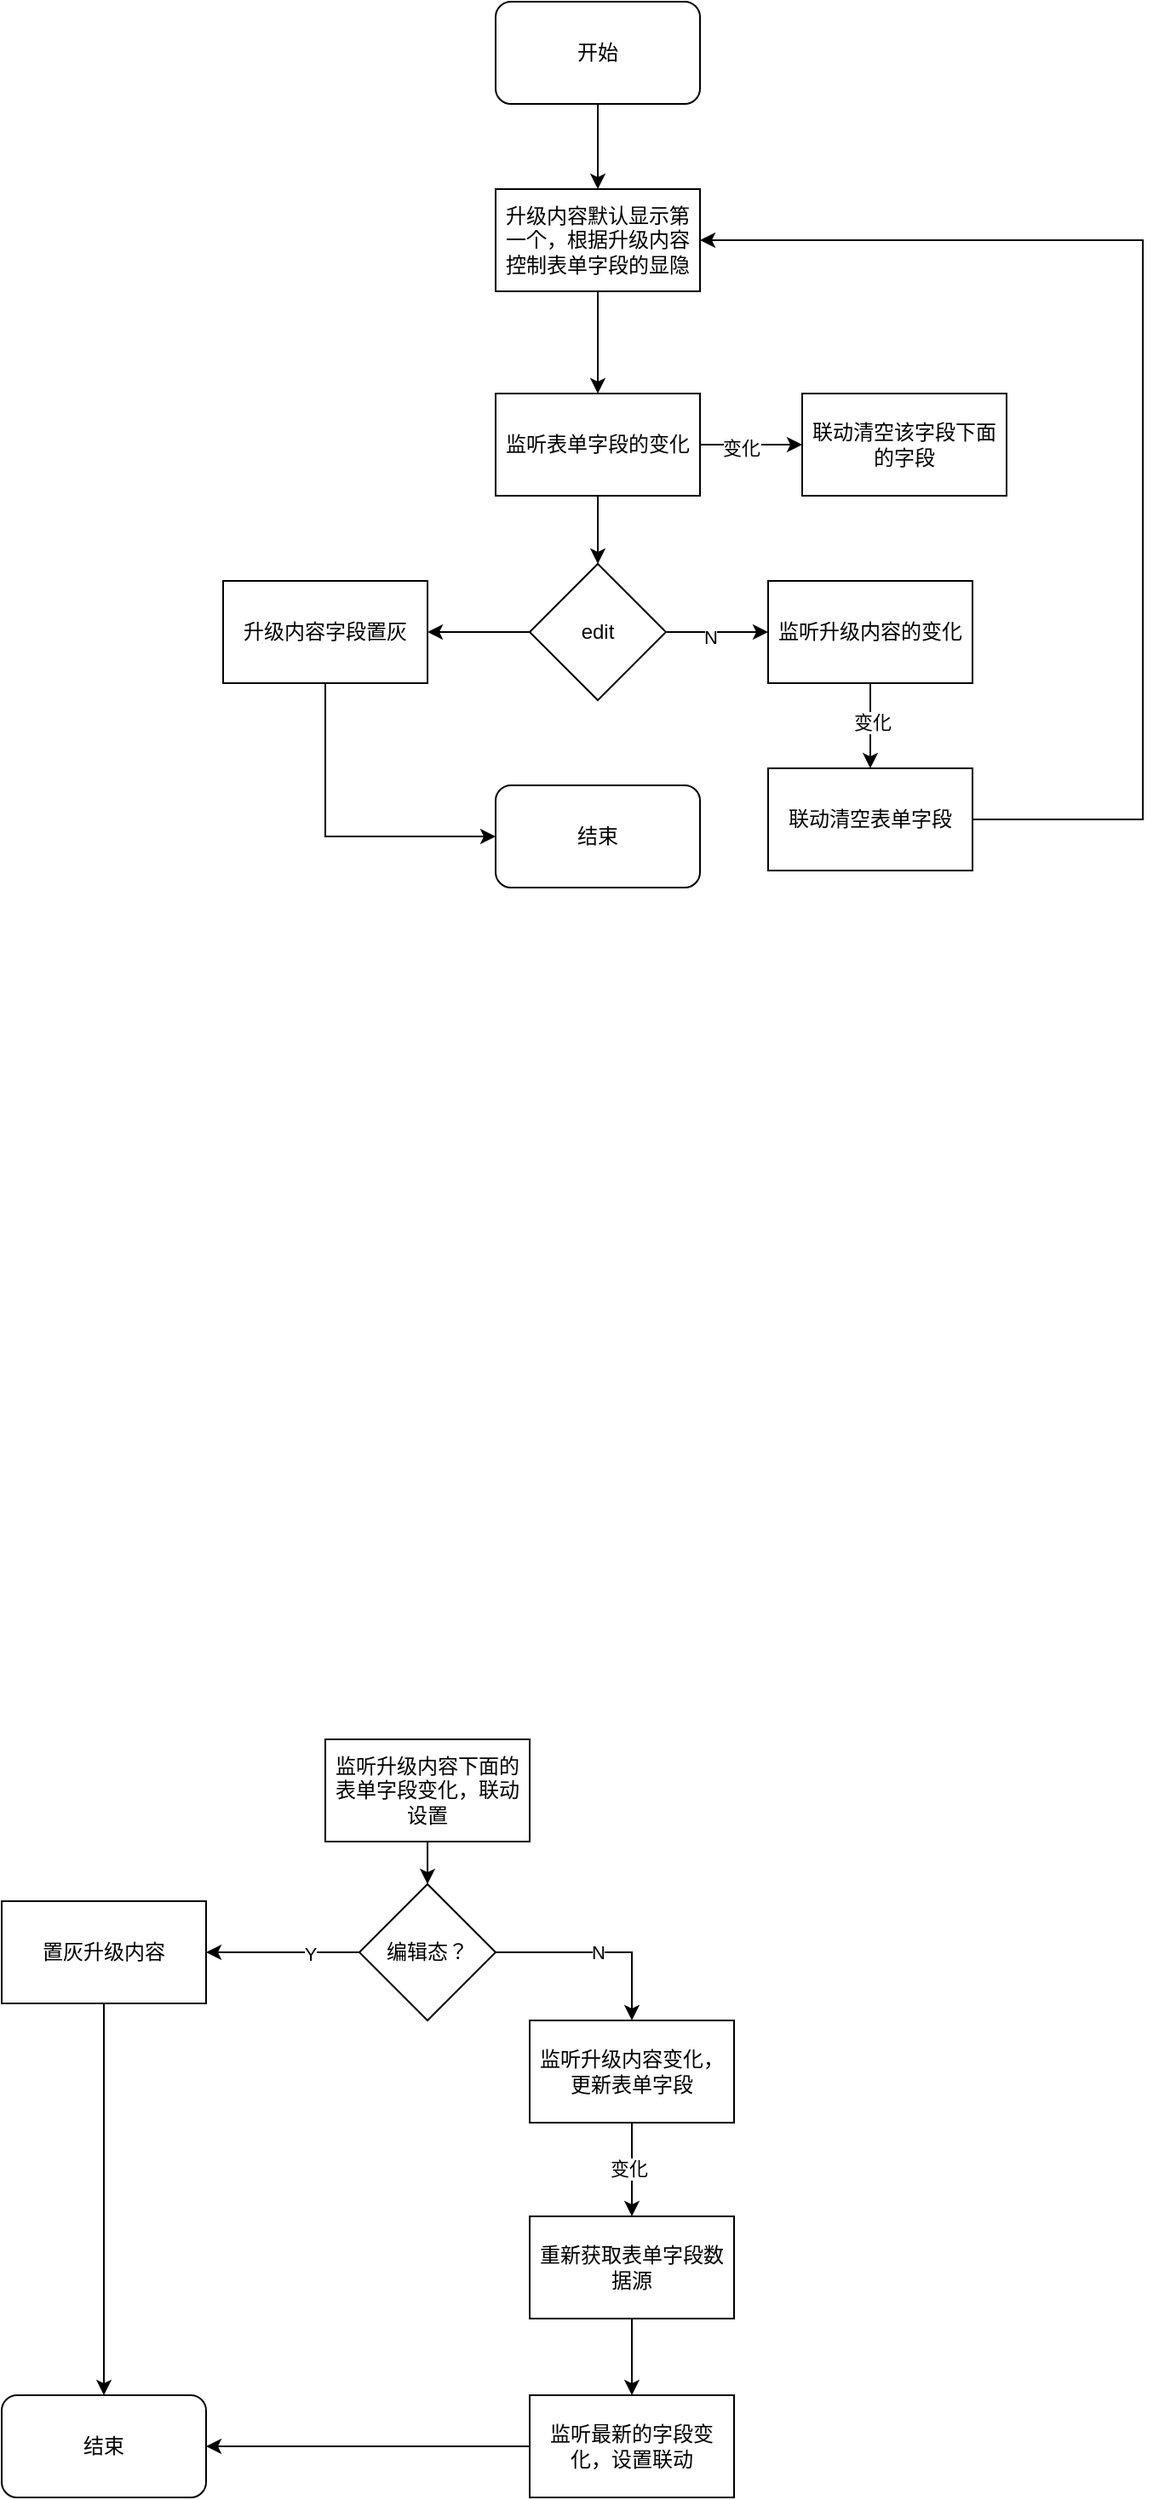 <mxfile version="14.2.6" type="github">
  <diagram id="lwPRI56Og8kvN0ic708M" name="第 1 页">
    <mxGraphModel dx="946" dy="614" grid="1" gridSize="10" guides="1" tooltips="1" connect="1" arrows="1" fold="1" page="1" pageScale="1" pageWidth="1827" pageHeight="1169" math="0" shadow="0">
      <root>
        <mxCell id="0" />
        <mxCell id="1" parent="0" />
        <mxCell id="k6z5pgJCzflqqSf_MPEC-2" style="edgeStyle=orthogonalEdgeStyle;rounded=0;orthogonalLoop=1;jettySize=auto;html=1;exitX=0.5;exitY=1;exitDx=0;exitDy=0;" edge="1" parent="1" source="JjwDjsQ3qUypfI4m0mnA-1" target="k6z5pgJCzflqqSf_MPEC-1">
          <mxGeometry relative="1" as="geometry" />
        </mxCell>
        <mxCell id="JjwDjsQ3qUypfI4m0mnA-1" value="开始" style="rounded=1;whiteSpace=wrap;html=1;" parent="1" vertex="1">
          <mxGeometry x="460" y="30" width="120" height="60" as="geometry" />
        </mxCell>
        <mxCell id="JjwDjsQ3qUypfI4m0mnA-10" style="edgeStyle=orthogonalEdgeStyle;rounded=0;orthogonalLoop=1;jettySize=auto;html=1;exitX=0;exitY=0.5;exitDx=0;exitDy=0;entryX=1;entryY=0.5;entryDx=0;entryDy=0;" parent="1" source="JjwDjsQ3qUypfI4m0mnA-9" target="JjwDjsQ3qUypfI4m0mnA-11" edge="1">
          <mxGeometry relative="1" as="geometry">
            <mxPoint x="280" y="1165" as="targetPoint" />
          </mxGeometry>
        </mxCell>
        <mxCell id="JjwDjsQ3qUypfI4m0mnA-21" value="Y" style="edgeLabel;html=1;align=center;verticalAlign=middle;resizable=0;points=[];" parent="JjwDjsQ3qUypfI4m0mnA-10" vertex="1" connectable="0">
          <mxGeometry x="-0.356" y="1" relative="1" as="geometry">
            <mxPoint as="offset" />
          </mxGeometry>
        </mxCell>
        <mxCell id="JjwDjsQ3qUypfI4m0mnA-30" value="N" style="edgeStyle=orthogonalEdgeStyle;rounded=0;orthogonalLoop=1;jettySize=auto;html=1;exitX=1;exitY=0.5;exitDx=0;exitDy=0;entryX=0.5;entryY=0;entryDx=0;entryDy=0;" parent="1" source="JjwDjsQ3qUypfI4m0mnA-9" target="JjwDjsQ3qUypfI4m0mnA-13" edge="1">
          <mxGeometry relative="1" as="geometry" />
        </mxCell>
        <mxCell id="JjwDjsQ3qUypfI4m0mnA-9" value="编辑态？" style="rhombus;whiteSpace=wrap;html=1;" parent="1" vertex="1">
          <mxGeometry x="380" y="1135" width="80" height="80" as="geometry" />
        </mxCell>
        <mxCell id="JjwDjsQ3qUypfI4m0mnA-32" style="edgeStyle=orthogonalEdgeStyle;rounded=0;orthogonalLoop=1;jettySize=auto;html=1;exitX=0.5;exitY=1;exitDx=0;exitDy=0;" parent="1" source="JjwDjsQ3qUypfI4m0mnA-11" target="JjwDjsQ3qUypfI4m0mnA-29" edge="1">
          <mxGeometry relative="1" as="geometry" />
        </mxCell>
        <mxCell id="JjwDjsQ3qUypfI4m0mnA-11" value="置灰升级内容" style="rounded=0;whiteSpace=wrap;html=1;" parent="1" vertex="1">
          <mxGeometry x="170" y="1145" width="120" height="60" as="geometry" />
        </mxCell>
        <mxCell id="JjwDjsQ3qUypfI4m0mnA-15" style="edgeStyle=orthogonalEdgeStyle;rounded=0;orthogonalLoop=1;jettySize=auto;html=1;exitX=0.5;exitY=1;exitDx=0;exitDy=0;entryX=0.5;entryY=0;entryDx=0;entryDy=0;" parent="1" source="JjwDjsQ3qUypfI4m0mnA-13" target="JjwDjsQ3qUypfI4m0mnA-16" edge="1">
          <mxGeometry relative="1" as="geometry">
            <mxPoint x="420" y="1375" as="targetPoint" />
          </mxGeometry>
        </mxCell>
        <mxCell id="JjwDjsQ3qUypfI4m0mnA-17" value="变化" style="edgeLabel;html=1;align=center;verticalAlign=middle;resizable=0;points=[];" parent="JjwDjsQ3qUypfI4m0mnA-15" vertex="1" connectable="0">
          <mxGeometry x="-0.04" y="-2" relative="1" as="geometry">
            <mxPoint as="offset" />
          </mxGeometry>
        </mxCell>
        <mxCell id="JjwDjsQ3qUypfI4m0mnA-13" value="监听升级内容变化，更新表单字段" style="rounded=0;whiteSpace=wrap;html=1;" parent="1" vertex="1">
          <mxGeometry x="480" y="1215" width="120" height="60" as="geometry" />
        </mxCell>
        <mxCell id="JjwDjsQ3qUypfI4m0mnA-28" style="edgeStyle=orthogonalEdgeStyle;rounded=0;orthogonalLoop=1;jettySize=auto;html=1;exitX=0.5;exitY=1;exitDx=0;exitDy=0;entryX=0.5;entryY=0;entryDx=0;entryDy=0;" parent="1" source="JjwDjsQ3qUypfI4m0mnA-16" target="JjwDjsQ3qUypfI4m0mnA-27" edge="1">
          <mxGeometry relative="1" as="geometry" />
        </mxCell>
        <mxCell id="JjwDjsQ3qUypfI4m0mnA-16" value="重新获取表单字段数据源" style="rounded=0;whiteSpace=wrap;html=1;" parent="1" vertex="1">
          <mxGeometry x="480" y="1330" width="120" height="60" as="geometry" />
        </mxCell>
        <mxCell id="JjwDjsQ3qUypfI4m0mnA-20" style="edgeStyle=orthogonalEdgeStyle;rounded=0;orthogonalLoop=1;jettySize=auto;html=1;exitX=0.5;exitY=1;exitDx=0;exitDy=0;entryX=0.5;entryY=0;entryDx=0;entryDy=0;" parent="1" source="JjwDjsQ3qUypfI4m0mnA-18" target="JjwDjsQ3qUypfI4m0mnA-9" edge="1">
          <mxGeometry relative="1" as="geometry" />
        </mxCell>
        <mxCell id="JjwDjsQ3qUypfI4m0mnA-18" value="监听升级内容下面的表单字段变化，联动设置" style="rounded=0;whiteSpace=wrap;html=1;" parent="1" vertex="1">
          <mxGeometry x="360" y="1050" width="120" height="60" as="geometry" />
        </mxCell>
        <mxCell id="JjwDjsQ3qUypfI4m0mnA-31" style="edgeStyle=orthogonalEdgeStyle;rounded=0;orthogonalLoop=1;jettySize=auto;html=1;exitX=0;exitY=0.5;exitDx=0;exitDy=0;" parent="1" source="JjwDjsQ3qUypfI4m0mnA-27" target="JjwDjsQ3qUypfI4m0mnA-29" edge="1">
          <mxGeometry relative="1" as="geometry" />
        </mxCell>
        <mxCell id="JjwDjsQ3qUypfI4m0mnA-27" value="监听最新的字段变化，设置联动" style="rounded=0;whiteSpace=wrap;html=1;" parent="1" vertex="1">
          <mxGeometry x="480" y="1435" width="120" height="60" as="geometry" />
        </mxCell>
        <mxCell id="JjwDjsQ3qUypfI4m0mnA-29" value="结束" style="rounded=1;whiteSpace=wrap;html=1;" parent="1" vertex="1">
          <mxGeometry x="170" y="1435" width="120" height="60" as="geometry" />
        </mxCell>
        <mxCell id="k6z5pgJCzflqqSf_MPEC-4" style="edgeStyle=orthogonalEdgeStyle;rounded=0;orthogonalLoop=1;jettySize=auto;html=1;exitX=0.5;exitY=1;exitDx=0;exitDy=0;entryX=0.5;entryY=0;entryDx=0;entryDy=0;" edge="1" parent="1" source="k6z5pgJCzflqqSf_MPEC-1" target="k6z5pgJCzflqqSf_MPEC-3">
          <mxGeometry relative="1" as="geometry" />
        </mxCell>
        <mxCell id="k6z5pgJCzflqqSf_MPEC-1" value="升级内容默认显示第一个，根据升级内容控制表单字段的显隐" style="rounded=0;whiteSpace=wrap;html=1;" vertex="1" parent="1">
          <mxGeometry x="460" y="140" width="120" height="60" as="geometry" />
        </mxCell>
        <mxCell id="k6z5pgJCzflqqSf_MPEC-5" style="edgeStyle=orthogonalEdgeStyle;rounded=0;orthogonalLoop=1;jettySize=auto;html=1;exitX=1;exitY=0.5;exitDx=0;exitDy=0;entryX=0;entryY=0.5;entryDx=0;entryDy=0;" edge="1" parent="1" source="k6z5pgJCzflqqSf_MPEC-3" target="k6z5pgJCzflqqSf_MPEC-6">
          <mxGeometry relative="1" as="geometry">
            <mxPoint x="630" y="290" as="targetPoint" />
          </mxGeometry>
        </mxCell>
        <mxCell id="k6z5pgJCzflqqSf_MPEC-7" value="变化" style="edgeLabel;html=1;align=center;verticalAlign=middle;resizable=0;points=[];" vertex="1" connectable="0" parent="k6z5pgJCzflqqSf_MPEC-5">
          <mxGeometry x="-0.2" y="-2" relative="1" as="geometry">
            <mxPoint as="offset" />
          </mxGeometry>
        </mxCell>
        <mxCell id="k6z5pgJCzflqqSf_MPEC-8" style="edgeStyle=orthogonalEdgeStyle;rounded=0;orthogonalLoop=1;jettySize=auto;html=1;exitX=0.5;exitY=1;exitDx=0;exitDy=0;entryX=0.5;entryY=0;entryDx=0;entryDy=0;" edge="1" parent="1" source="k6z5pgJCzflqqSf_MPEC-3" target="k6z5pgJCzflqqSf_MPEC-9">
          <mxGeometry relative="1" as="geometry">
            <mxPoint x="520" y="350" as="targetPoint" />
          </mxGeometry>
        </mxCell>
        <mxCell id="k6z5pgJCzflqqSf_MPEC-3" value="监听表单字段的变化" style="rounded=0;whiteSpace=wrap;html=1;" vertex="1" parent="1">
          <mxGeometry x="460" y="260" width="120" height="60" as="geometry" />
        </mxCell>
        <mxCell id="k6z5pgJCzflqqSf_MPEC-6" value="联动清空该字段下面的字段" style="rounded=0;whiteSpace=wrap;html=1;" vertex="1" parent="1">
          <mxGeometry x="640" y="260" width="120" height="60" as="geometry" />
        </mxCell>
        <mxCell id="k6z5pgJCzflqqSf_MPEC-10" style="edgeStyle=orthogonalEdgeStyle;rounded=0;orthogonalLoop=1;jettySize=auto;html=1;exitX=1;exitY=0.5;exitDx=0;exitDy=0;entryX=0;entryY=0.5;entryDx=0;entryDy=0;" edge="1" parent="1" source="k6z5pgJCzflqqSf_MPEC-9" target="k6z5pgJCzflqqSf_MPEC-11">
          <mxGeometry relative="1" as="geometry">
            <mxPoint x="610" y="400" as="targetPoint" />
          </mxGeometry>
        </mxCell>
        <mxCell id="k6z5pgJCzflqqSf_MPEC-16" value="N" style="edgeLabel;html=1;align=center;verticalAlign=middle;resizable=0;points=[];" vertex="1" connectable="0" parent="k6z5pgJCzflqqSf_MPEC-10">
          <mxGeometry x="-0.133" y="-3" relative="1" as="geometry">
            <mxPoint as="offset" />
          </mxGeometry>
        </mxCell>
        <mxCell id="k6z5pgJCzflqqSf_MPEC-22" style="edgeStyle=orthogonalEdgeStyle;rounded=0;orthogonalLoop=1;jettySize=auto;html=1;exitX=0;exitY=0.5;exitDx=0;exitDy=0;entryX=1;entryY=0.5;entryDx=0;entryDy=0;" edge="1" parent="1" source="k6z5pgJCzflqqSf_MPEC-9" target="k6z5pgJCzflqqSf_MPEC-21">
          <mxGeometry relative="1" as="geometry" />
        </mxCell>
        <mxCell id="k6z5pgJCzflqqSf_MPEC-9" value="edit" style="rhombus;whiteSpace=wrap;html=1;" vertex="1" parent="1">
          <mxGeometry x="480" y="360" width="80" height="80" as="geometry" />
        </mxCell>
        <mxCell id="k6z5pgJCzflqqSf_MPEC-25" style="edgeStyle=orthogonalEdgeStyle;rounded=0;orthogonalLoop=1;jettySize=auto;html=1;exitX=0.5;exitY=1;exitDx=0;exitDy=0;entryX=0.5;entryY=0;entryDx=0;entryDy=0;" edge="1" parent="1" source="k6z5pgJCzflqqSf_MPEC-11" target="k6z5pgJCzflqqSf_MPEC-24">
          <mxGeometry relative="1" as="geometry" />
        </mxCell>
        <mxCell id="k6z5pgJCzflqqSf_MPEC-27" value="变化" style="edgeLabel;html=1;align=center;verticalAlign=middle;resizable=0;points=[];" vertex="1" connectable="0" parent="k6z5pgJCzflqqSf_MPEC-25">
          <mxGeometry x="-0.08" y="1" relative="1" as="geometry">
            <mxPoint as="offset" />
          </mxGeometry>
        </mxCell>
        <mxCell id="k6z5pgJCzflqqSf_MPEC-11" value="监听升级内容的变化" style="rounded=0;whiteSpace=wrap;html=1;" vertex="1" parent="1">
          <mxGeometry x="620" y="370" width="120" height="60" as="geometry" />
        </mxCell>
        <mxCell id="k6z5pgJCzflqqSf_MPEC-18" value="结束" style="rounded=1;whiteSpace=wrap;html=1;" vertex="1" parent="1">
          <mxGeometry x="460" y="490" width="120" height="60" as="geometry" />
        </mxCell>
        <mxCell id="k6z5pgJCzflqqSf_MPEC-23" style="edgeStyle=orthogonalEdgeStyle;rounded=0;orthogonalLoop=1;jettySize=auto;html=1;exitX=0.5;exitY=1;exitDx=0;exitDy=0;entryX=0;entryY=0.5;entryDx=0;entryDy=0;" edge="1" parent="1" source="k6z5pgJCzflqqSf_MPEC-21" target="k6z5pgJCzflqqSf_MPEC-18">
          <mxGeometry relative="1" as="geometry" />
        </mxCell>
        <mxCell id="k6z5pgJCzflqqSf_MPEC-21" value="升级内容字段置灰" style="rounded=0;whiteSpace=wrap;html=1;" vertex="1" parent="1">
          <mxGeometry x="300" y="370" width="120" height="60" as="geometry" />
        </mxCell>
        <mxCell id="k6z5pgJCzflqqSf_MPEC-26" style="edgeStyle=orthogonalEdgeStyle;rounded=0;orthogonalLoop=1;jettySize=auto;html=1;exitX=1;exitY=0.5;exitDx=0;exitDy=0;entryX=1;entryY=0.5;entryDx=0;entryDy=0;" edge="1" parent="1" source="k6z5pgJCzflqqSf_MPEC-24" target="k6z5pgJCzflqqSf_MPEC-1">
          <mxGeometry relative="1" as="geometry">
            <Array as="points">
              <mxPoint x="840" y="510" />
              <mxPoint x="840" y="170" />
            </Array>
          </mxGeometry>
        </mxCell>
        <mxCell id="k6z5pgJCzflqqSf_MPEC-24" value="联动清空表单字段" style="rounded=0;whiteSpace=wrap;html=1;" vertex="1" parent="1">
          <mxGeometry x="620" y="480" width="120" height="60" as="geometry" />
        </mxCell>
      </root>
    </mxGraphModel>
  </diagram>
</mxfile>
